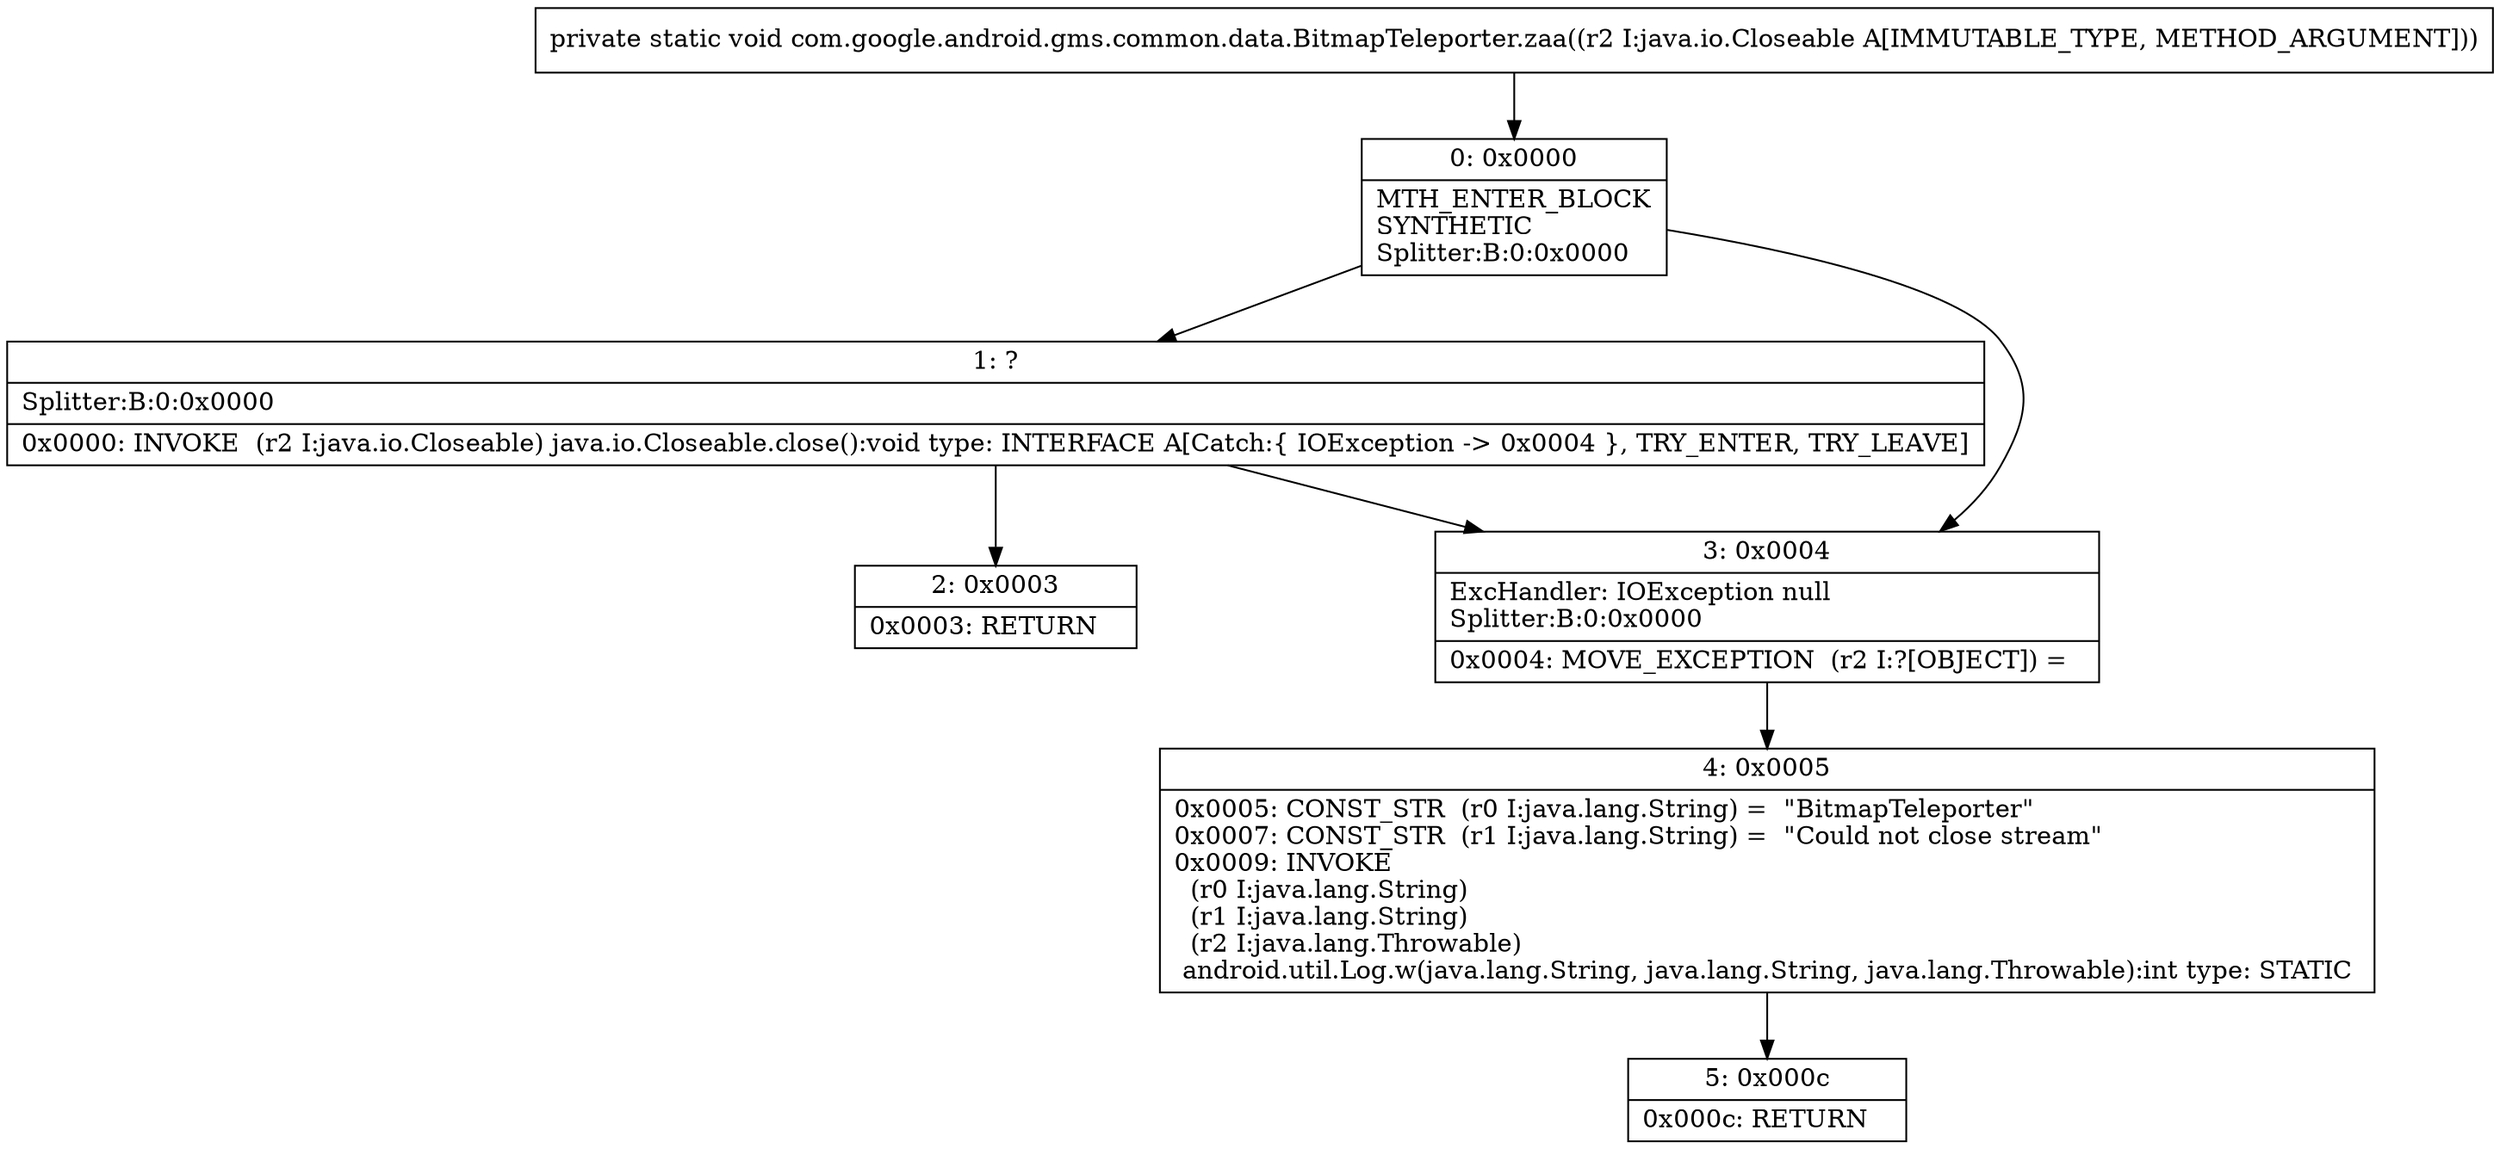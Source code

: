 digraph "CFG forcom.google.android.gms.common.data.BitmapTeleporter.zaa(Ljava\/io\/Closeable;)V" {
Node_0 [shape=record,label="{0\:\ 0x0000|MTH_ENTER_BLOCK\lSYNTHETIC\lSplitter:B:0:0x0000\l}"];
Node_1 [shape=record,label="{1\:\ ?|Splitter:B:0:0x0000\l|0x0000: INVOKE  (r2 I:java.io.Closeable) java.io.Closeable.close():void type: INTERFACE A[Catch:\{ IOException \-\> 0x0004 \}, TRY_ENTER, TRY_LEAVE]\l}"];
Node_2 [shape=record,label="{2\:\ 0x0003|0x0003: RETURN   \l}"];
Node_3 [shape=record,label="{3\:\ 0x0004|ExcHandler: IOException null\lSplitter:B:0:0x0000\l|0x0004: MOVE_EXCEPTION  (r2 I:?[OBJECT]) =  \l}"];
Node_4 [shape=record,label="{4\:\ 0x0005|0x0005: CONST_STR  (r0 I:java.lang.String) =  \"BitmapTeleporter\" \l0x0007: CONST_STR  (r1 I:java.lang.String) =  \"Could not close stream\" \l0x0009: INVOKE  \l  (r0 I:java.lang.String)\l  (r1 I:java.lang.String)\l  (r2 I:java.lang.Throwable)\l android.util.Log.w(java.lang.String, java.lang.String, java.lang.Throwable):int type: STATIC \l}"];
Node_5 [shape=record,label="{5\:\ 0x000c|0x000c: RETURN   \l}"];
MethodNode[shape=record,label="{private static void com.google.android.gms.common.data.BitmapTeleporter.zaa((r2 I:java.io.Closeable A[IMMUTABLE_TYPE, METHOD_ARGUMENT])) }"];
MethodNode -> Node_0;
Node_0 -> Node_1;
Node_0 -> Node_3;
Node_1 -> Node_2;
Node_1 -> Node_3;
Node_3 -> Node_4;
Node_4 -> Node_5;
}

